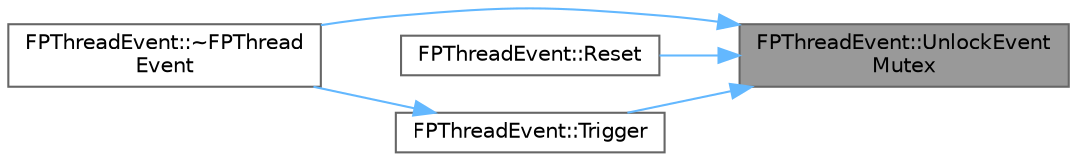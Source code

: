 digraph "FPThreadEvent::UnlockEventMutex"
{
 // INTERACTIVE_SVG=YES
 // LATEX_PDF_SIZE
  bgcolor="transparent";
  edge [fontname=Helvetica,fontsize=10,labelfontname=Helvetica,labelfontsize=10];
  node [fontname=Helvetica,fontsize=10,shape=box,height=0.2,width=0.4];
  rankdir="RL";
  Node1 [id="Node000001",label="FPThreadEvent::UnlockEvent\lMutex",height=0.2,width=0.4,color="gray40", fillcolor="grey60", style="filled", fontcolor="black",tooltip=" "];
  Node1 -> Node2 [id="edge1_Node000001_Node000002",dir="back",color="steelblue1",style="solid",tooltip=" "];
  Node2 [id="Node000002",label="FPThreadEvent::~FPThread\lEvent",height=0.2,width=0.4,color="grey40", fillcolor="white", style="filled",URL="$d0/dd1/classFPThreadEvent.html#ab559400b56ef2e46cbf3d497e9c8c3c9",tooltip=" "];
  Node1 -> Node3 [id="edge2_Node000001_Node000003",dir="back",color="steelblue1",style="solid",tooltip=" "];
  Node3 [id="Node000003",label="FPThreadEvent::Reset",height=0.2,width=0.4,color="grey40", fillcolor="white", style="filled",URL="$d0/dd1/classFPThreadEvent.html#ac8035e6ef802eaf2dca35f60ab850617",tooltip="Resets the event to an untriggered (waitable) state."];
  Node1 -> Node4 [id="edge3_Node000001_Node000004",dir="back",color="steelblue1",style="solid",tooltip=" "];
  Node4 [id="Node000004",label="FPThreadEvent::Trigger",height=0.2,width=0.4,color="grey40", fillcolor="white", style="filled",URL="$d0/dd1/classFPThreadEvent.html#ae9c8d2ed432fba6c1c2e224947b6a5c1",tooltip="Triggers the event so any waiting threads are activated."];
  Node4 -> Node2 [id="edge4_Node000004_Node000002",dir="back",color="steelblue1",style="solid",tooltip=" "];
}
